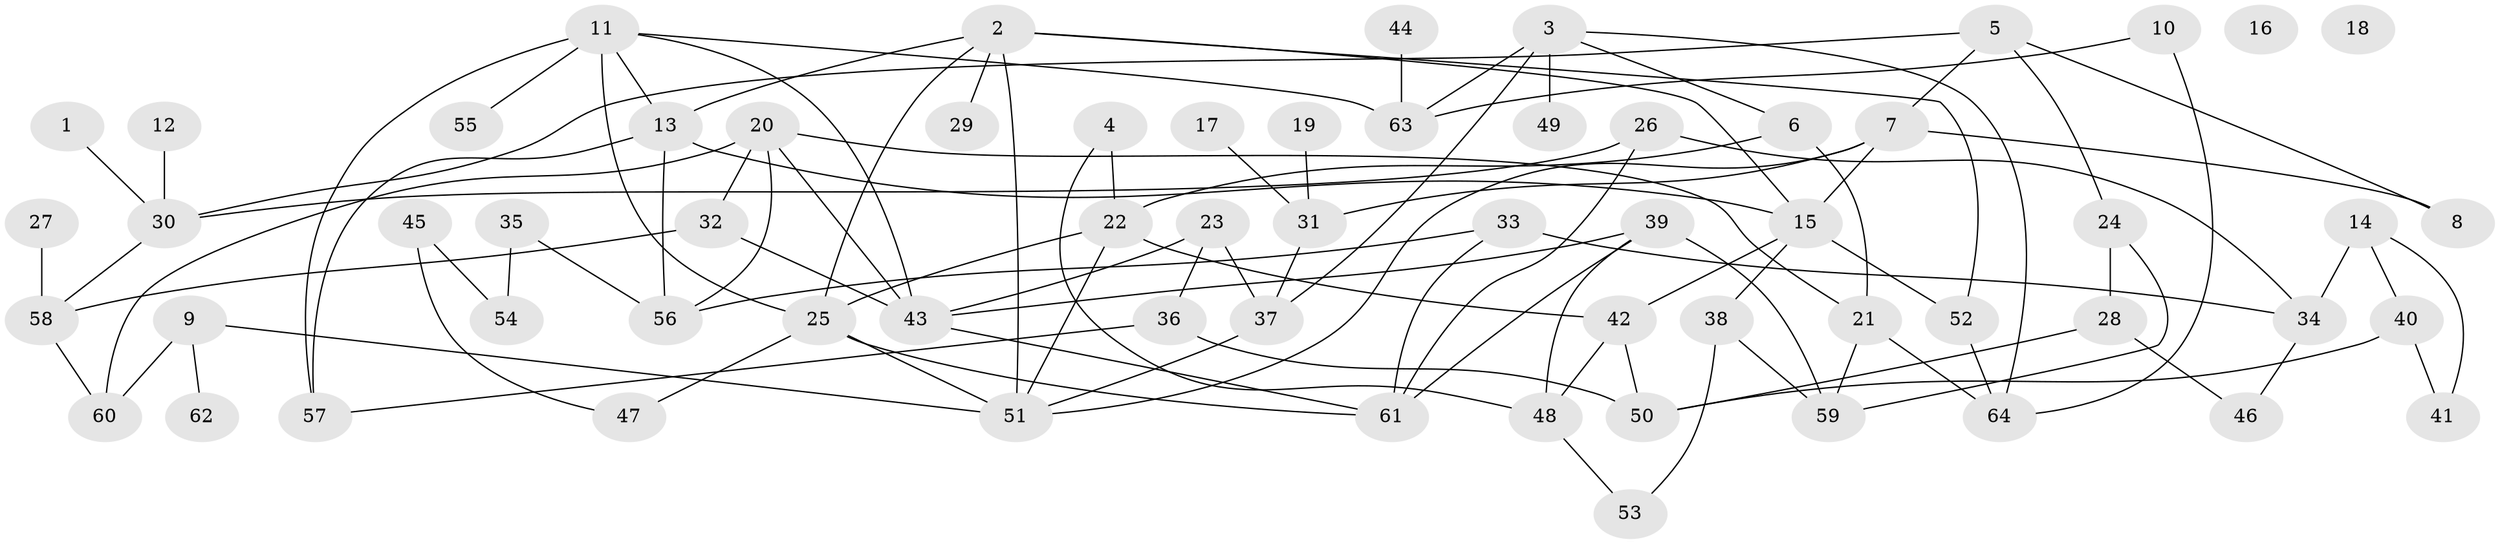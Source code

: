 // Generated by graph-tools (version 1.1) at 2025/49/03/09/25 03:49:08]
// undirected, 64 vertices, 101 edges
graph export_dot {
graph [start="1"]
  node [color=gray90,style=filled];
  1;
  2;
  3;
  4;
  5;
  6;
  7;
  8;
  9;
  10;
  11;
  12;
  13;
  14;
  15;
  16;
  17;
  18;
  19;
  20;
  21;
  22;
  23;
  24;
  25;
  26;
  27;
  28;
  29;
  30;
  31;
  32;
  33;
  34;
  35;
  36;
  37;
  38;
  39;
  40;
  41;
  42;
  43;
  44;
  45;
  46;
  47;
  48;
  49;
  50;
  51;
  52;
  53;
  54;
  55;
  56;
  57;
  58;
  59;
  60;
  61;
  62;
  63;
  64;
  1 -- 30;
  2 -- 13;
  2 -- 15;
  2 -- 25;
  2 -- 29;
  2 -- 51;
  2 -- 52;
  3 -- 6;
  3 -- 37;
  3 -- 49;
  3 -- 63;
  3 -- 64;
  4 -- 22;
  4 -- 48;
  5 -- 7;
  5 -- 8;
  5 -- 24;
  5 -- 30;
  6 -- 21;
  6 -- 22;
  7 -- 8;
  7 -- 15;
  7 -- 31;
  7 -- 51;
  9 -- 51;
  9 -- 60;
  9 -- 62;
  10 -- 63;
  10 -- 64;
  11 -- 13;
  11 -- 25;
  11 -- 43;
  11 -- 55;
  11 -- 57;
  11 -- 63;
  12 -- 30;
  13 -- 15;
  13 -- 56;
  13 -- 57;
  14 -- 34;
  14 -- 40;
  14 -- 41;
  15 -- 38;
  15 -- 42;
  15 -- 52;
  17 -- 31;
  19 -- 31;
  20 -- 21;
  20 -- 32;
  20 -- 43;
  20 -- 56;
  20 -- 60;
  21 -- 59;
  21 -- 64;
  22 -- 25;
  22 -- 42;
  22 -- 51;
  23 -- 36;
  23 -- 37;
  23 -- 43;
  24 -- 28;
  24 -- 59;
  25 -- 47;
  25 -- 51;
  25 -- 61;
  26 -- 30;
  26 -- 34;
  26 -- 61;
  27 -- 58;
  28 -- 46;
  28 -- 50;
  30 -- 58;
  31 -- 37;
  32 -- 43;
  32 -- 58;
  33 -- 34;
  33 -- 56;
  33 -- 61;
  34 -- 46;
  35 -- 54;
  35 -- 56;
  36 -- 50;
  36 -- 57;
  37 -- 51;
  38 -- 53;
  38 -- 59;
  39 -- 43;
  39 -- 48;
  39 -- 59;
  39 -- 61;
  40 -- 41;
  40 -- 50;
  42 -- 48;
  42 -- 50;
  43 -- 61;
  44 -- 63;
  45 -- 47;
  45 -- 54;
  48 -- 53;
  52 -- 64;
  58 -- 60;
}
